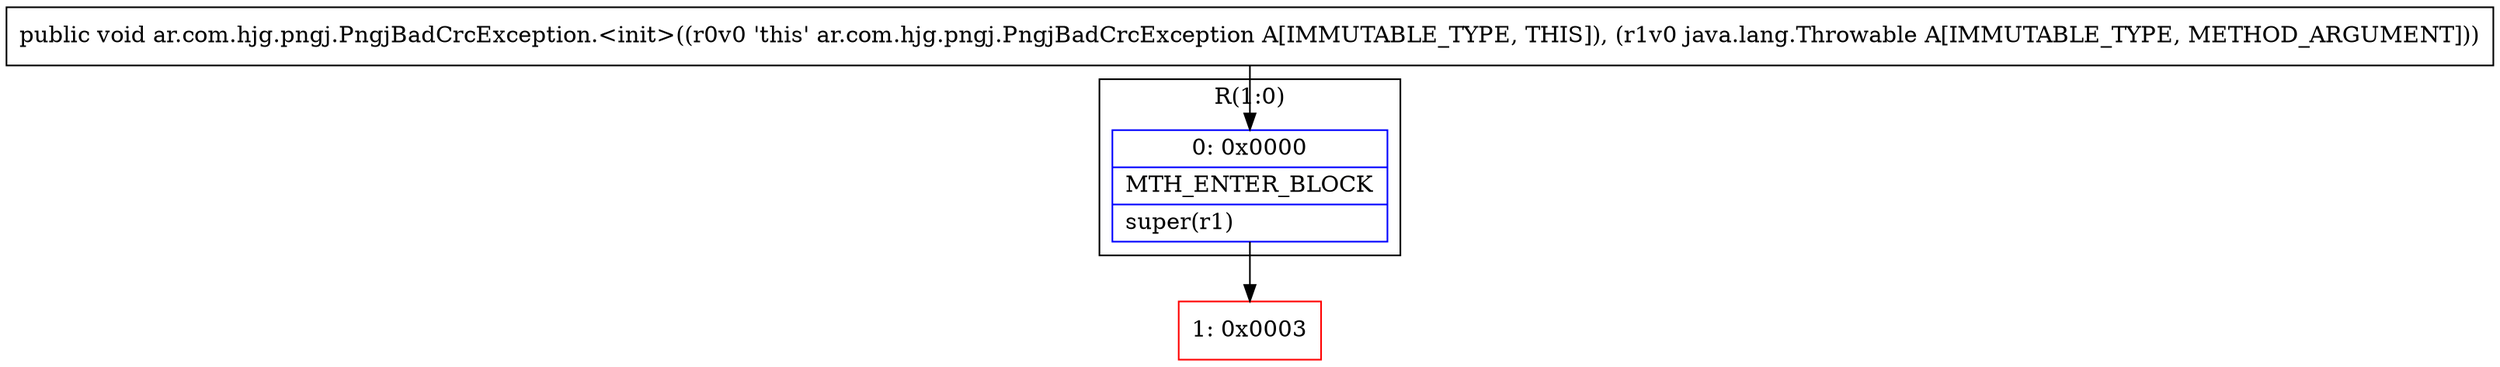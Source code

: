 digraph "CFG forar.com.hjg.pngj.PngjBadCrcException.\<init\>(Ljava\/lang\/Throwable;)V" {
subgraph cluster_Region_128478726 {
label = "R(1:0)";
node [shape=record,color=blue];
Node_0 [shape=record,label="{0\:\ 0x0000|MTH_ENTER_BLOCK\l|super(r1)\l}"];
}
Node_1 [shape=record,color=red,label="{1\:\ 0x0003}"];
MethodNode[shape=record,label="{public void ar.com.hjg.pngj.PngjBadCrcException.\<init\>((r0v0 'this' ar.com.hjg.pngj.PngjBadCrcException A[IMMUTABLE_TYPE, THIS]), (r1v0 java.lang.Throwable A[IMMUTABLE_TYPE, METHOD_ARGUMENT])) }"];
MethodNode -> Node_0;
Node_0 -> Node_1;
}

